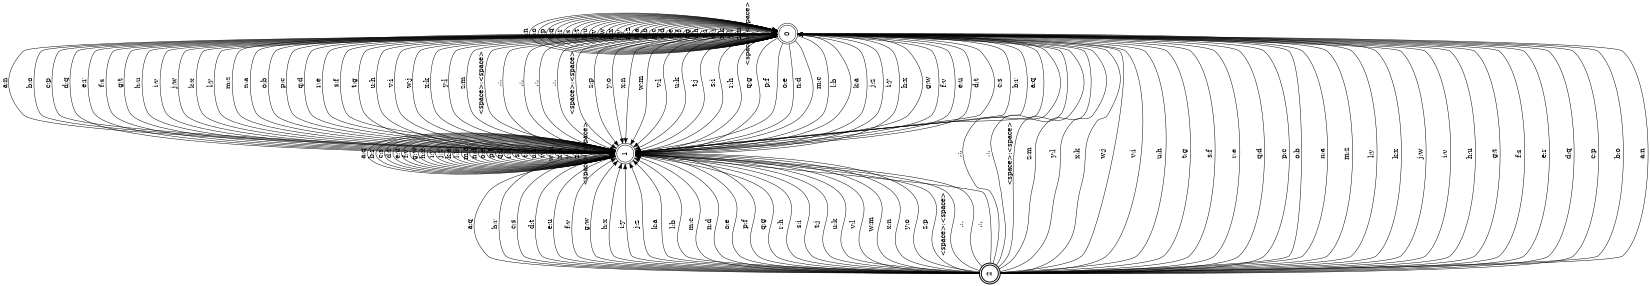 digraph FST {
rankdir = LR;
size = "8.5,11";
label = "";
center = 1;
orientation = Landscape;
ranksep = "0.4";
nodesep = "0.25";
2 [label = "2", shape = doublecircle, style = bold, fontsize = 14]
	2 -> 1 [label = "a:q", fontsize = 14];
	2 -> 1 [label = "b:r", fontsize = 14];
	2 -> 1 [label = "c:s", fontsize = 14];
	2 -> 1 [label = "d:t", fontsize = 14];
	2 -> 1 [label = "e:u", fontsize = 14];
	2 -> 1 [label = "f:v", fontsize = 14];
	2 -> 1 [label = "g:w", fontsize = 14];
	2 -> 1 [label = "h:x", fontsize = 14];
	2 -> 1 [label = "i:y", fontsize = 14];
	2 -> 1 [label = "j:z", fontsize = 14];
	2 -> 1 [label = "k:a", fontsize = 14];
	2 -> 1 [label = "l:b", fontsize = 14];
	2 -> 1 [label = "m:c", fontsize = 14];
	2 -> 1 [label = "n:d", fontsize = 14];
	2 -> 1 [label = "o:e", fontsize = 14];
	2 -> 1 [label = "p:f", fontsize = 14];
	2 -> 1 [label = "q:g", fontsize = 14];
	2 -> 1 [label = "r:h", fontsize = 14];
	2 -> 1 [label = "s:i", fontsize = 14];
	2 -> 1 [label = "t:j", fontsize = 14];
	2 -> 1 [label = "u:k", fontsize = 14];
	2 -> 1 [label = "v:l", fontsize = 14];
	2 -> 1 [label = "w:m", fontsize = 14];
	2 -> 1 [label = "x:n", fontsize = 14];
	2 -> 1 [label = "y:o", fontsize = 14];
	2 -> 1 [label = "z:p", fontsize = 14];
	2 -> 1 [label = "<space>:<space>", fontsize = 14];
	2 -> 1 [label = ".:.", fontsize = 14];
	2 -> 1 [label = ",:,", fontsize = 14];
	2 -> 0 [label = ",:,", fontsize = 14];
	2 -> 0 [label = ".:.", fontsize = 14];
	2 -> 0 [label = "<space>:<space>", fontsize = 14];
	2 -> 0 [label = "z:m", fontsize = 14];
	2 -> 0 [label = "y:l", fontsize = 14];
	2 -> 0 [label = "x:k", fontsize = 14];
	2 -> 0 [label = "w:j", fontsize = 14];
	2 -> 0 [label = "v:i", fontsize = 14];
	2 -> 0 [label = "u:h", fontsize = 14];
	2 -> 0 [label = "t:g", fontsize = 14];
	2 -> 0 [label = "s:f", fontsize = 14];
	2 -> 0 [label = "r:e", fontsize = 14];
	2 -> 0 [label = "q:d", fontsize = 14];
	2 -> 0 [label = "p:c", fontsize = 14];
	2 -> 0 [label = "o:b", fontsize = 14];
	2 -> 0 [label = "n:a", fontsize = 14];
	2 -> 0 [label = "m:z", fontsize = 14];
	2 -> 0 [label = "l:y", fontsize = 14];
	2 -> 0 [label = "k:x", fontsize = 14];
	2 -> 0 [label = "j:w", fontsize = 14];
	2 -> 0 [label = "i:v", fontsize = 14];
	2 -> 0 [label = "h:u", fontsize = 14];
	2 -> 0 [label = "g:t", fontsize = 14];
	2 -> 0 [label = "f:s", fontsize = 14];
	2 -> 0 [label = "e:r", fontsize = 14];
	2 -> 0 [label = "d:q", fontsize = 14];
	2 -> 0 [label = "c:p", fontsize = 14];
	2 -> 0 [label = "b:o", fontsize = 14];
	2 -> 0 [label = "a:n", fontsize = 14];
0 [label = "0", shape = doublecircle, style = solid, fontsize = 14]
	0 -> 1 [label = ",:,", fontsize = 14];
	0 -> 1 [label = ".:.", fontsize = 14];
	0 -> 1 [label = "<space>:<space>", fontsize = 14];
	0 -> 1 [label = "z:p", fontsize = 14];
	0 -> 1 [label = "y:o", fontsize = 14];
	0 -> 1 [label = "x:n", fontsize = 14];
	0 -> 1 [label = "w:m", fontsize = 14];
	0 -> 1 [label = "v:l", fontsize = 14];
	0 -> 1 [label = "u:k", fontsize = 14];
	0 -> 1 [label = "t:j", fontsize = 14];
	0 -> 1 [label = "s:i", fontsize = 14];
	0 -> 1 [label = "r:h", fontsize = 14];
	0 -> 1 [label = "q:g", fontsize = 14];
	0 -> 1 [label = "p:f", fontsize = 14];
	0 -> 1 [label = "o:e", fontsize = 14];
	0 -> 1 [label = "n:d", fontsize = 14];
	0 -> 1 [label = "m:c", fontsize = 14];
	0 -> 1 [label = "l:b", fontsize = 14];
	0 -> 1 [label = "k:a", fontsize = 14];
	0 -> 1 [label = "j:z", fontsize = 14];
	0 -> 1 [label = "i:y", fontsize = 14];
	0 -> 1 [label = "h:x", fontsize = 14];
	0 -> 1 [label = "g:w", fontsize = 14];
	0 -> 1 [label = "f:v", fontsize = 14];
	0 -> 1 [label = "e:u", fontsize = 14];
	0 -> 1 [label = "d:t", fontsize = 14];
	0 -> 1 [label = "c:s", fontsize = 14];
	0 -> 1 [label = "b:r", fontsize = 14];
	0 -> 1 [label = "a:q", fontsize = 14];
	0 -> 0 [label = ",:,", fontsize = 14];
	0 -> 0 [label = ".:.", fontsize = 14];
	0 -> 0 [label = "<space>:<space>", fontsize = 14];
	0 -> 0 [label = "z:m", fontsize = 14];
	0 -> 0 [label = "y:l", fontsize = 14];
	0 -> 0 [label = "x:k", fontsize = 14];
	0 -> 0 [label = "w:j", fontsize = 14];
	0 -> 0 [label = "v:i", fontsize = 14];
	0 -> 0 [label = "u:h", fontsize = 14];
	0 -> 0 [label = "t:g", fontsize = 14];
	0 -> 0 [label = "s:f", fontsize = 14];
	0 -> 0 [label = "r:e", fontsize = 14];
	0 -> 0 [label = "q:d", fontsize = 14];
	0 -> 0 [label = "p:c", fontsize = 14];
	0 -> 0 [label = "o:b", fontsize = 14];
	0 -> 0 [label = "n:a", fontsize = 14];
	0 -> 0 [label = "m:z", fontsize = 14];
	0 -> 0 [label = "l:y", fontsize = 14];
	0 -> 0 [label = "k:x", fontsize = 14];
	0 -> 0 [label = "j:w", fontsize = 14];
	0 -> 0 [label = "i:v", fontsize = 14];
	0 -> 0 [label = "h:u", fontsize = 14];
	0 -> 0 [label = "g:t", fontsize = 14];
	0 -> 0 [label = "f:s", fontsize = 14];
	0 -> 0 [label = "e:r", fontsize = 14];
	0 -> 0 [label = "d:q", fontsize = 14];
	0 -> 0 [label = "c:p", fontsize = 14];
	0 -> 0 [label = "b:o", fontsize = 14];
	0 -> 0 [label = "a:n", fontsize = 14];
1 [label = "1", shape = doublecircle, style = solid, fontsize = 14]
	1 -> 0 [label = "a:n", fontsize = 14];
	1 -> 0 [label = "b:o", fontsize = 14];
	1 -> 0 [label = "c:p", fontsize = 14];
	1 -> 0 [label = "d:q", fontsize = 14];
	1 -> 0 [label = "e:r", fontsize = 14];
	1 -> 0 [label = "f:s", fontsize = 14];
	1 -> 0 [label = "g:t", fontsize = 14];
	1 -> 0 [label = "h:u", fontsize = 14];
	1 -> 0 [label = "i:v", fontsize = 14];
	1 -> 0 [label = "j:w", fontsize = 14];
	1 -> 0 [label = "k:x", fontsize = 14];
	1 -> 0 [label = "l:y", fontsize = 14];
	1 -> 0 [label = "m:z", fontsize = 14];
	1 -> 0 [label = "n:a", fontsize = 14];
	1 -> 0 [label = "o:b", fontsize = 14];
	1 -> 0 [label = "p:c", fontsize = 14];
	1 -> 0 [label = "q:d", fontsize = 14];
	1 -> 0 [label = "r:e", fontsize = 14];
	1 -> 0 [label = "s:f", fontsize = 14];
	1 -> 0 [label = "t:g", fontsize = 14];
	1 -> 0 [label = "u:h", fontsize = 14];
	1 -> 0 [label = "v:i", fontsize = 14];
	1 -> 0 [label = "w:j", fontsize = 14];
	1 -> 0 [label = "x:k", fontsize = 14];
	1 -> 0 [label = "y:l", fontsize = 14];
	1 -> 0 [label = "z:m", fontsize = 14];
	1 -> 0 [label = "<space>:<space>", fontsize = 14];
	1 -> 0 [label = ".:.", fontsize = 14];
	1 -> 0 [label = ",:,", fontsize = 14];
	1 -> 1 [label = ",:,", fontsize = 14];
	1 -> 1 [label = ".:.", fontsize = 14];
	1 -> 1 [label = "<space>:<space>", fontsize = 14];
	1 -> 1 [label = "z:p", fontsize = 14];
	1 -> 1 [label = "y:o", fontsize = 14];
	1 -> 1 [label = "x:n", fontsize = 14];
	1 -> 1 [label = "w:m", fontsize = 14];
	1 -> 1 [label = "v:l", fontsize = 14];
	1 -> 1 [label = "u:k", fontsize = 14];
	1 -> 1 [label = "t:j", fontsize = 14];
	1 -> 1 [label = "s:i", fontsize = 14];
	1 -> 1 [label = "r:h", fontsize = 14];
	1 -> 1 [label = "q:g", fontsize = 14];
	1 -> 1 [label = "p:f", fontsize = 14];
	1 -> 1 [label = "o:e", fontsize = 14];
	1 -> 1 [label = "n:d", fontsize = 14];
	1 -> 1 [label = "m:c", fontsize = 14];
	1 -> 1 [label = "l:b", fontsize = 14];
	1 -> 1 [label = "k:a", fontsize = 14];
	1 -> 1 [label = "j:z", fontsize = 14];
	1 -> 1 [label = "i:y", fontsize = 14];
	1 -> 1 [label = "h:x", fontsize = 14];
	1 -> 1 [label = "g:w", fontsize = 14];
	1 -> 1 [label = "f:v", fontsize = 14];
	1 -> 1 [label = "e:u", fontsize = 14];
	1 -> 1 [label = "d:t", fontsize = 14];
	1 -> 1 [label = "c:s", fontsize = 14];
	1 -> 1 [label = "b:r", fontsize = 14];
	1 -> 1 [label = "a:q", fontsize = 14];
}
